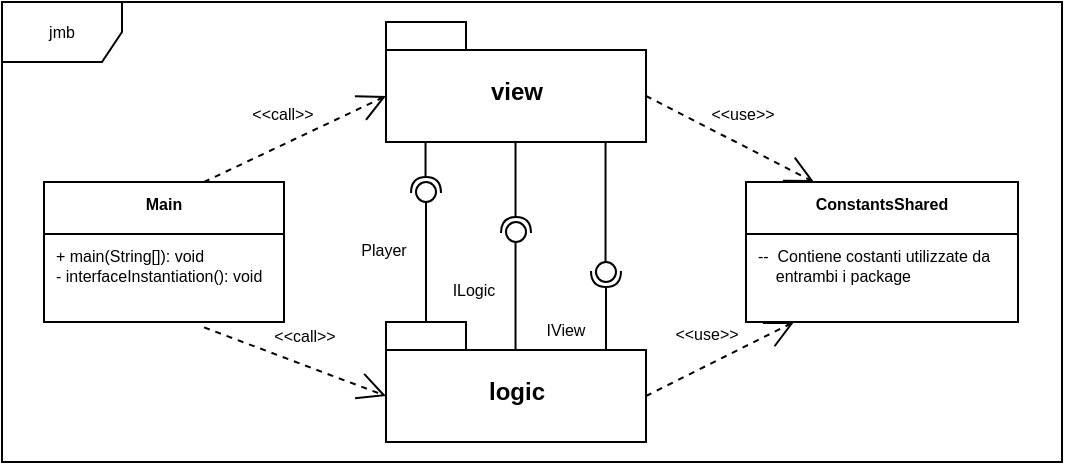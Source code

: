 <mxfile version="20.3.2" type="github"><diagram id="C5RBs43oDa-KdzZeNtuy" name="Page-1"><mxGraphModel dx="658" dy="364" grid="1" gridSize="10" guides="1" tooltips="1" connect="1" arrows="1" fold="1" page="1" pageScale="1" pageWidth="827" pageHeight="1169" math="0" shadow="0"><root><mxCell id="WIyWlLk6GJQsqaUBKTNV-0"/><mxCell id="WIyWlLk6GJQsqaUBKTNV-1" parent="WIyWlLk6GJQsqaUBKTNV-0"/><mxCell id="1pfl-AGZqt0stz0U_B7H-70" value="jmb" style="shape=umlFrame;whiteSpace=wrap;html=1;fontSize=8;" vertex="1" parent="WIyWlLk6GJQsqaUBKTNV-1"><mxGeometry x="58" y="50" width="530" height="230" as="geometry"/></mxCell><mxCell id="1pfl-AGZqt0stz0U_B7H-11" value="view" style="shape=folder;fontStyle=1;spacingTop=10;tabWidth=40;tabHeight=14;tabPosition=left;html=1;" vertex="1" parent="WIyWlLk6GJQsqaUBKTNV-1"><mxGeometry x="250" y="60" width="130" height="60" as="geometry"/></mxCell><mxCell id="1pfl-AGZqt0stz0U_B7H-21" value="" style="rounded=0;orthogonalLoop=1;jettySize=auto;html=1;endArrow=halfCircle;endFill=0;endSize=6;strokeWidth=1;sketch=0;startArrow=none;" edge="1" parent="WIyWlLk6GJQsqaUBKTNV-1"><mxGeometry relative="1" as="geometry"><mxPoint x="280" y="195" as="sourcePoint"/><mxPoint x="280" y="195" as="targetPoint"/></mxGeometry></mxCell><mxCell id="1pfl-AGZqt0stz0U_B7H-31" value="logic" style="shape=folder;fontStyle=1;spacingTop=10;tabWidth=40;tabHeight=14;tabPosition=left;html=1;" vertex="1" parent="WIyWlLk6GJQsqaUBKTNV-1"><mxGeometry x="250" y="210" width="130" height="60" as="geometry"/></mxCell><mxCell id="1pfl-AGZqt0stz0U_B7H-39" value="" style="ellipse;whiteSpace=wrap;html=1;aspect=fixed;" vertex="1" parent="WIyWlLk6GJQsqaUBKTNV-1"><mxGeometry x="265" y="140" width="10" height="10" as="geometry"/></mxCell><mxCell id="1pfl-AGZqt0stz0U_B7H-40" value="" style="endArrow=none;html=1;rounded=0;entryX=0.5;entryY=1;entryDx=0;entryDy=0;exitX=0;exitY=0;exitDx=20;exitDy=0;exitPerimeter=0;" edge="1" parent="WIyWlLk6GJQsqaUBKTNV-1" source="1pfl-AGZqt0stz0U_B7H-31" target="1pfl-AGZqt0stz0U_B7H-39"><mxGeometry width="50" height="50" relative="1" as="geometry"><mxPoint x="270" y="198" as="sourcePoint"/><mxPoint x="200" y="180" as="targetPoint"/></mxGeometry></mxCell><mxCell id="1pfl-AGZqt0stz0U_B7H-41" value="" style="shape=requiredInterface;html=1;verticalLabelPosition=bottom;sketch=0;rotation=-90;" vertex="1" parent="WIyWlLk6GJQsqaUBKTNV-1"><mxGeometry x="266" y="134" width="8" height="15" as="geometry"/></mxCell><mxCell id="1pfl-AGZqt0stz0U_B7H-43" value="" style="endArrow=none;html=1;rounded=0;" edge="1" parent="WIyWlLk6GJQsqaUBKTNV-1"><mxGeometry width="50" height="50" relative="1" as="geometry"><mxPoint x="269.76" y="137" as="sourcePoint"/><mxPoint x="269.76" y="120" as="targetPoint"/></mxGeometry></mxCell><mxCell id="1pfl-AGZqt0stz0U_B7H-44" value="Player" style="text;html=1;strokeColor=none;fillColor=none;align=center;verticalAlign=middle;whiteSpace=wrap;rounded=0;fontSize=8;" vertex="1" parent="WIyWlLk6GJQsqaUBKTNV-1"><mxGeometry x="229" y="164" width="40" height="20" as="geometry"/></mxCell><mxCell id="1pfl-AGZqt0stz0U_B7H-45" value="" style="rounded=0;orthogonalLoop=1;jettySize=auto;html=1;endArrow=halfCircle;endFill=0;endSize=6;strokeWidth=1;sketch=0;startArrow=none;" edge="1" parent="WIyWlLk6GJQsqaUBKTNV-1"><mxGeometry relative="1" as="geometry"><mxPoint x="325" y="166" as="sourcePoint"/><mxPoint x="325" y="166" as="targetPoint"/></mxGeometry></mxCell><mxCell id="1pfl-AGZqt0stz0U_B7H-46" value="" style="ellipse;whiteSpace=wrap;html=1;aspect=fixed;" vertex="1" parent="WIyWlLk6GJQsqaUBKTNV-1"><mxGeometry x="310" y="160" width="10" height="10" as="geometry"/></mxCell><mxCell id="1pfl-AGZqt0stz0U_B7H-47" value="" style="shape=requiredInterface;html=1;verticalLabelPosition=bottom;sketch=0;rotation=-90;" vertex="1" parent="WIyWlLk6GJQsqaUBKTNV-1"><mxGeometry x="311" y="154" width="8" height="15" as="geometry"/></mxCell><mxCell id="1pfl-AGZqt0stz0U_B7H-48" value="ILogic" style="text;html=1;strokeColor=none;fillColor=none;align=center;verticalAlign=middle;whiteSpace=wrap;rounded=0;fontSize=8;" vertex="1" parent="WIyWlLk6GJQsqaUBKTNV-1"><mxGeometry x="274" y="184" width="40" height="20" as="geometry"/></mxCell><mxCell id="1pfl-AGZqt0stz0U_B7H-49" value="" style="endArrow=none;html=1;rounded=0;fontSize=8;" edge="1" parent="WIyWlLk6GJQsqaUBKTNV-1"><mxGeometry width="50" height="50" relative="1" as="geometry"><mxPoint x="314.76" y="170" as="sourcePoint"/><mxPoint x="314.76" y="224" as="targetPoint"/></mxGeometry></mxCell><mxCell id="1pfl-AGZqt0stz0U_B7H-50" value="" style="endArrow=none;html=1;rounded=0;fontSize=8;" edge="1" parent="WIyWlLk6GJQsqaUBKTNV-1"><mxGeometry width="50" height="50" relative="1" as="geometry"><mxPoint x="314.76" y="120" as="sourcePoint"/><mxPoint x="314.76" y="157" as="targetPoint"/></mxGeometry></mxCell><mxCell id="1pfl-AGZqt0stz0U_B7H-51" value="" style="rounded=0;orthogonalLoop=1;jettySize=auto;html=1;endArrow=halfCircle;endFill=0;endSize=6;strokeWidth=1;sketch=0;startArrow=none;" edge="1" parent="WIyWlLk6GJQsqaUBKTNV-1"><mxGeometry relative="1" as="geometry"><mxPoint x="315" y="185" as="sourcePoint"/><mxPoint x="315" y="185" as="targetPoint"/></mxGeometry></mxCell><mxCell id="1pfl-AGZqt0stz0U_B7H-52" value="" style="rounded=0;orthogonalLoop=1;jettySize=auto;html=1;endArrow=halfCircle;endFill=0;endSize=6;strokeWidth=1;sketch=0;startArrow=none;" edge="1" parent="WIyWlLk6GJQsqaUBKTNV-1"><mxGeometry relative="1" as="geometry"><mxPoint x="370" y="186" as="sourcePoint"/><mxPoint x="370" y="186" as="targetPoint"/></mxGeometry></mxCell><mxCell id="1pfl-AGZqt0stz0U_B7H-53" value="" style="ellipse;whiteSpace=wrap;html=1;aspect=fixed;direction=west;" vertex="1" parent="WIyWlLk6GJQsqaUBKTNV-1"><mxGeometry x="355" y="180" width="10" height="10" as="geometry"/></mxCell><mxCell id="1pfl-AGZqt0stz0U_B7H-54" value="" style="shape=requiredInterface;html=1;verticalLabelPosition=bottom;sketch=0;rotation=-90;direction=west;" vertex="1" parent="WIyWlLk6GJQsqaUBKTNV-1"><mxGeometry x="356" y="181" width="8" height="15" as="geometry"/></mxCell><mxCell id="1pfl-AGZqt0stz0U_B7H-55" value="IView" style="text;html=1;strokeColor=none;fillColor=none;align=center;verticalAlign=middle;whiteSpace=wrap;rounded=0;fontSize=8;" vertex="1" parent="WIyWlLk6GJQsqaUBKTNV-1"><mxGeometry x="320" y="204" width="40" height="20" as="geometry"/></mxCell><mxCell id="1pfl-AGZqt0stz0U_B7H-56" value="" style="endArrow=none;html=1;rounded=0;fontSize=8;" edge="1" parent="WIyWlLk6GJQsqaUBKTNV-1"><mxGeometry width="50" height="50" relative="1" as="geometry"><mxPoint x="359.76" y="120" as="sourcePoint"/><mxPoint x="359.76" y="180" as="targetPoint"/></mxGeometry></mxCell><mxCell id="1pfl-AGZqt0stz0U_B7H-57" value="" style="endArrow=none;html=1;rounded=0;fontSize=8;" edge="1" parent="WIyWlLk6GJQsqaUBKTNV-1"><mxGeometry width="50" height="50" relative="1" as="geometry"><mxPoint x="360.0" y="193" as="sourcePoint"/><mxPoint x="360.0" y="224" as="targetPoint"/></mxGeometry></mxCell><mxCell id="1pfl-AGZqt0stz0U_B7H-58" value="Main" style="swimlane;fontStyle=1;align=center;verticalAlign=top;childLayout=stackLayout;horizontal=1;startSize=26;horizontalStack=0;resizeParent=1;resizeParentMax=0;resizeLast=0;collapsible=1;marginBottom=0;fontSize=8;" vertex="1" parent="WIyWlLk6GJQsqaUBKTNV-1"><mxGeometry x="79" y="140" width="120" height="70" as="geometry"><mxRectangle x="20" y="130" width="80" height="26" as="alternateBounds"/></mxGeometry></mxCell><mxCell id="1pfl-AGZqt0stz0U_B7H-62" value="&amp;lt;&amp;lt;call&amp;gt;&amp;gt;" style="endArrow=open;endSize=12;dashed=1;html=1;rounded=0;fontSize=8;entryX=0;entryY=0;entryDx=0;entryDy=37;entryPerimeter=0;" edge="1" parent="1pfl-AGZqt0stz0U_B7H-58" target="1pfl-AGZqt0stz0U_B7H-11"><mxGeometry x="-0.016" y="14" width="160" relative="1" as="geometry"><mxPoint x="80" as="sourcePoint"/><mxPoint x="180" y="-67.0" as="targetPoint"/><Array as="points"/><mxPoint as="offset"/></mxGeometry></mxCell><mxCell id="1pfl-AGZqt0stz0U_B7H-61" value="+ main(String[]): void&#10;- interfaceInstantiation(): void" style="text;strokeColor=none;fillColor=none;align=left;verticalAlign=top;spacingLeft=4;spacingRight=4;overflow=hidden;rotatable=0;points=[[0,0.5],[1,0.5]];portConstraint=eastwest;fontSize=8;" vertex="1" parent="1pfl-AGZqt0stz0U_B7H-58"><mxGeometry y="26" width="120" height="44" as="geometry"/></mxCell><mxCell id="1pfl-AGZqt0stz0U_B7H-63" value="&amp;lt;&amp;lt;call&amp;gt;&amp;gt;" style="endArrow=open;endSize=12;dashed=1;html=1;rounded=0;fontSize=8;entryX=0;entryY=0;entryDx=0;entryDy=37;entryPerimeter=0;exitX=0.667;exitY=1.061;exitDx=0;exitDy=0;exitPerimeter=0;" edge="1" parent="WIyWlLk6GJQsqaUBKTNV-1" source="1pfl-AGZqt0stz0U_B7H-61" target="1pfl-AGZqt0stz0U_B7H-31"><mxGeometry x="-0.016" y="14" width="160" relative="1" as="geometry"><mxPoint x="140" y="314.48" as="sourcePoint"/><mxPoint x="237.27" y="260" as="targetPoint"/><Array as="points"/><mxPoint as="offset"/></mxGeometry></mxCell><mxCell id="1pfl-AGZqt0stz0U_B7H-64" value="ConstantsShared" style="swimlane;fontStyle=1;align=center;verticalAlign=top;childLayout=stackLayout;horizontal=1;startSize=26;horizontalStack=0;resizeParent=1;resizeParentMax=0;resizeLast=0;collapsible=1;marginBottom=0;fontSize=8;" vertex="1" parent="WIyWlLk6GJQsqaUBKTNV-1"><mxGeometry x="430" y="140" width="136" height="70" as="geometry"><mxRectangle x="414" y="146" width="110" height="26" as="alternateBounds"/></mxGeometry></mxCell><mxCell id="1pfl-AGZqt0stz0U_B7H-67" value="--  Contiene costanti utilizzate da &#10;    entrambi i package" style="text;strokeColor=none;fillColor=none;align=left;verticalAlign=top;spacingLeft=4;spacingRight=4;overflow=hidden;rotatable=0;points=[[0,0.5],[1,0.5]];portConstraint=eastwest;fontSize=8;" vertex="1" parent="1pfl-AGZqt0stz0U_B7H-64"><mxGeometry y="26" width="136" height="44" as="geometry"/></mxCell><mxCell id="1pfl-AGZqt0stz0U_B7H-68" value="&amp;lt;&amp;lt;use&amp;gt;&amp;gt;" style="endArrow=open;endSize=12;dashed=1;html=1;rounded=0;fontSize=8;entryX=0.25;entryY=0;entryDx=0;entryDy=0;exitX=0;exitY=0;exitDx=130;exitDy=37;exitPerimeter=0;" edge="1" parent="WIyWlLk6GJQsqaUBKTNV-1" source="1pfl-AGZqt0stz0U_B7H-11" target="1pfl-AGZqt0stz0U_B7H-64"><mxGeometry x="-0.016" y="14" width="160" relative="1" as="geometry"><mxPoint x="169" y="165" as="sourcePoint"/><mxPoint x="260" y="107.0" as="targetPoint"/><Array as="points"/><mxPoint as="offset"/></mxGeometry></mxCell><mxCell id="1pfl-AGZqt0stz0U_B7H-69" value="&amp;lt;&amp;lt;use&amp;gt;&amp;gt;" style="endArrow=open;endSize=12;dashed=1;html=1;rounded=0;fontSize=8;exitX=0;exitY=0;exitDx=130;exitDy=37;exitPerimeter=0;" edge="1" parent="WIyWlLk6GJQsqaUBKTNV-1" source="1pfl-AGZqt0stz0U_B7H-31" target="1pfl-AGZqt0stz0U_B7H-67"><mxGeometry x="-0.016" y="14" width="160" relative="1" as="geometry"><mxPoint x="383" y="293" as="sourcePoint"/><mxPoint x="463" y="226" as="targetPoint"/><Array as="points"/><mxPoint as="offset"/></mxGeometry></mxCell></root></mxGraphModel></diagram></mxfile>